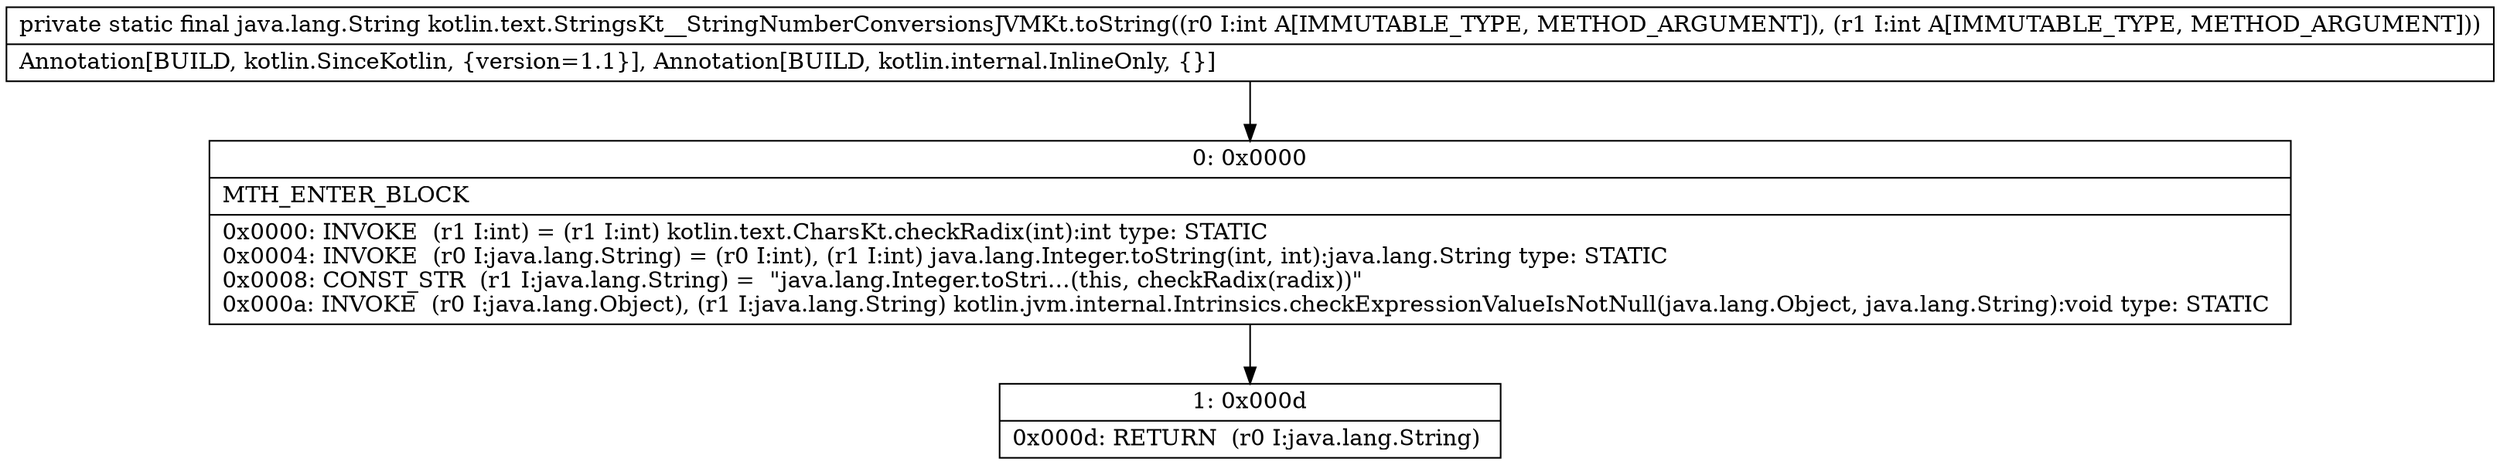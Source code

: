 digraph "CFG forkotlin.text.StringsKt__StringNumberConversionsJVMKt.toString(II)Ljava\/lang\/String;" {
Node_0 [shape=record,label="{0\:\ 0x0000|MTH_ENTER_BLOCK\l|0x0000: INVOKE  (r1 I:int) = (r1 I:int) kotlin.text.CharsKt.checkRadix(int):int type: STATIC \l0x0004: INVOKE  (r0 I:java.lang.String) = (r0 I:int), (r1 I:int) java.lang.Integer.toString(int, int):java.lang.String type: STATIC \l0x0008: CONST_STR  (r1 I:java.lang.String) =  \"java.lang.Integer.toStri…(this, checkRadix(radix))\" \l0x000a: INVOKE  (r0 I:java.lang.Object), (r1 I:java.lang.String) kotlin.jvm.internal.Intrinsics.checkExpressionValueIsNotNull(java.lang.Object, java.lang.String):void type: STATIC \l}"];
Node_1 [shape=record,label="{1\:\ 0x000d|0x000d: RETURN  (r0 I:java.lang.String) \l}"];
MethodNode[shape=record,label="{private static final java.lang.String kotlin.text.StringsKt__StringNumberConversionsJVMKt.toString((r0 I:int A[IMMUTABLE_TYPE, METHOD_ARGUMENT]), (r1 I:int A[IMMUTABLE_TYPE, METHOD_ARGUMENT]))  | Annotation[BUILD, kotlin.SinceKotlin, \{version=1.1\}], Annotation[BUILD, kotlin.internal.InlineOnly, \{\}]\l}"];
MethodNode -> Node_0;
Node_0 -> Node_1;
}

